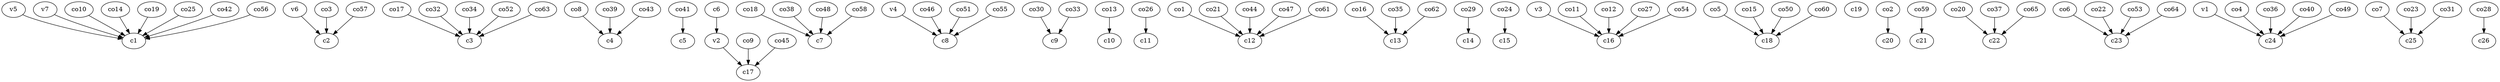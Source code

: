 strict digraph  {
c1;
c2;
c3;
c4;
c5;
c6;
c7;
c8;
c9;
c10;
c11;
c12;
c13;
c14;
c15;
c16;
c17;
c18;
c19;
c20;
c21;
c22;
c23;
c24;
c25;
c26;
v1;
v2;
v3;
v4;
v5;
v6;
v7;
co1;
co2;
co3;
co4;
co5;
co6;
co7;
co8;
co9;
co10;
co11;
co12;
co13;
co14;
co15;
co16;
co17;
co18;
co19;
co20;
co21;
co22;
co23;
co24;
co25;
co26;
co27;
co28;
co29;
co30;
co31;
co32;
co33;
co34;
co35;
co36;
co37;
co38;
co39;
co40;
co41;
co42;
co43;
co44;
co45;
co46;
co47;
co48;
co49;
co50;
co51;
co52;
co53;
co54;
co55;
co56;
co57;
co58;
co59;
co60;
co61;
co62;
co63;
co64;
co65;
c6 -> v2  [weight=1];
v1 -> c24  [weight=1];
v2 -> c17  [weight=1];
v3 -> c16  [weight=1];
v4 -> c8  [weight=1];
v5 -> c1  [weight=1];
v6 -> c2  [weight=1];
v7 -> c1  [weight=1];
co1 -> c12  [weight=1];
co2 -> c20  [weight=1];
co3 -> c2  [weight=1];
co4 -> c24  [weight=1];
co5 -> c18  [weight=1];
co6 -> c23  [weight=1];
co7 -> c25  [weight=1];
co8 -> c4  [weight=1];
co9 -> c17  [weight=1];
co10 -> c1  [weight=1];
co11 -> c16  [weight=1];
co12 -> c16  [weight=1];
co13 -> c10  [weight=1];
co14 -> c1  [weight=1];
co15 -> c18  [weight=1];
co16 -> c13  [weight=1];
co17 -> c3  [weight=1];
co18 -> c7  [weight=1];
co19 -> c1  [weight=1];
co20 -> c22  [weight=1];
co21 -> c12  [weight=1];
co22 -> c23  [weight=1];
co23 -> c25  [weight=1];
co24 -> c15  [weight=1];
co25 -> c1  [weight=1];
co26 -> c11  [weight=1];
co27 -> c16  [weight=1];
co28 -> c26  [weight=1];
co29 -> c14  [weight=1];
co30 -> c9  [weight=1];
co31 -> c25  [weight=1];
co32 -> c3  [weight=1];
co33 -> c9  [weight=1];
co34 -> c3  [weight=1];
co35 -> c13  [weight=1];
co36 -> c24  [weight=1];
co37 -> c22  [weight=1];
co38 -> c7  [weight=1];
co39 -> c4  [weight=1];
co40 -> c24  [weight=1];
co41 -> c5  [weight=1];
co42 -> c1  [weight=1];
co43 -> c4  [weight=1];
co44 -> c12  [weight=1];
co45 -> c17  [weight=1];
co46 -> c8  [weight=1];
co47 -> c12  [weight=1];
co48 -> c7  [weight=1];
co49 -> c24  [weight=1];
co50 -> c18  [weight=1];
co51 -> c8  [weight=1];
co52 -> c3  [weight=1];
co53 -> c23  [weight=1];
co54 -> c16  [weight=1];
co55 -> c8  [weight=1];
co56 -> c1  [weight=1];
co57 -> c2  [weight=1];
co58 -> c7  [weight=1];
co59 -> c21  [weight=1];
co60 -> c18  [weight=1];
co61 -> c12  [weight=1];
co62 -> c13  [weight=1];
co63 -> c3  [weight=1];
co64 -> c23  [weight=1];
co65 -> c22  [weight=1];
}

